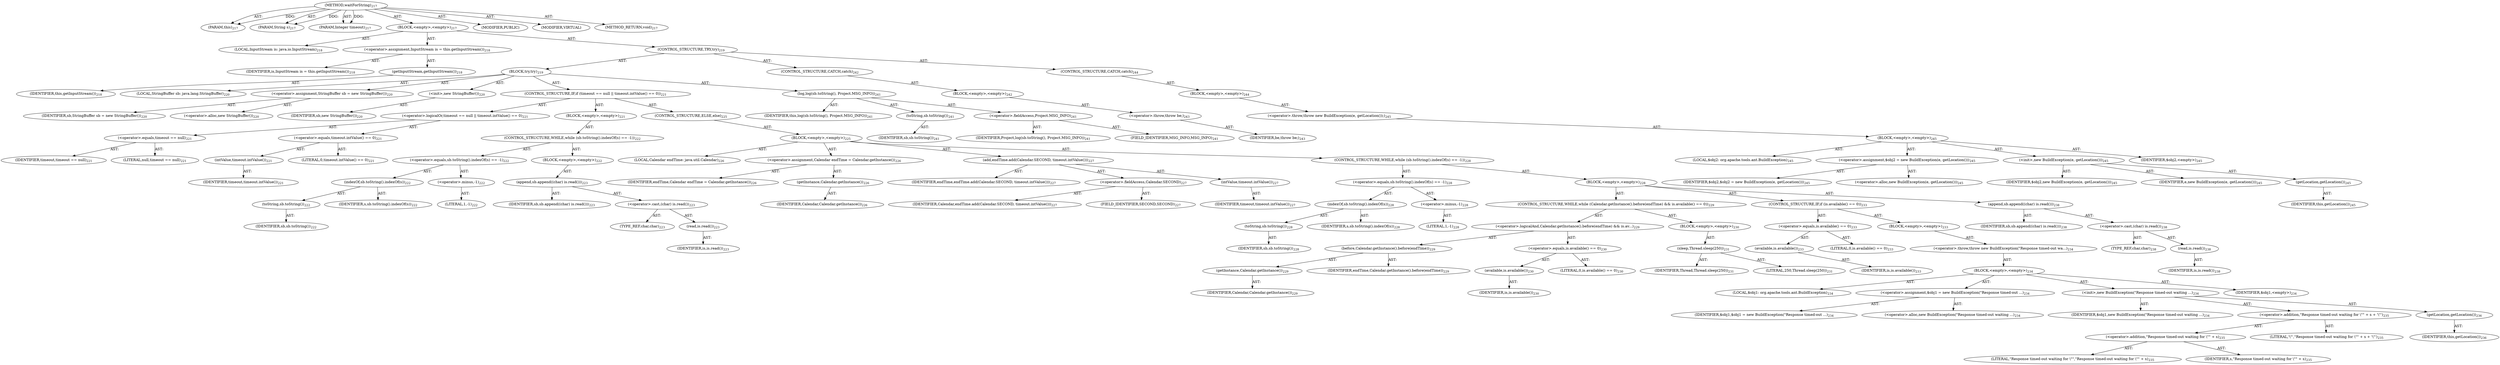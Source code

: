 digraph "waitForString" {  
"111669149708" [label = <(METHOD,waitForString)<SUB>217</SUB>> ]
"115964117001" [label = <(PARAM,this)<SUB>217</SUB>> ]
"115964117029" [label = <(PARAM,String s)<SUB>217</SUB>> ]
"115964117030" [label = <(PARAM,Integer timeout)<SUB>217</SUB>> ]
"25769803790" [label = <(BLOCK,&lt;empty&gt;,&lt;empty&gt;)<SUB>217</SUB>> ]
"94489280513" [label = <(LOCAL,InputStream is: java.io.InputStream)<SUB>218</SUB>> ]
"30064771108" [label = <(&lt;operator&gt;.assignment,InputStream is = this.getInputStream())<SUB>218</SUB>> ]
"68719476792" [label = <(IDENTIFIER,is,InputStream is = this.getInputStream())<SUB>218</SUB>> ]
"30064771109" [label = <(getInputStream,getInputStream())<SUB>218</SUB>> ]
"68719476746" [label = <(IDENTIFIER,this,getInputStream())<SUB>218</SUB>> ]
"47244640257" [label = <(CONTROL_STRUCTURE,TRY,try)<SUB>219</SUB>> ]
"25769803791" [label = <(BLOCK,try,try)<SUB>219</SUB>> ]
"94489280514" [label = <(LOCAL,StringBuffer sb: java.lang.StringBuffer)<SUB>220</SUB>> ]
"30064771110" [label = <(&lt;operator&gt;.assignment,StringBuffer sb = new StringBuffer())<SUB>220</SUB>> ]
"68719476793" [label = <(IDENTIFIER,sb,StringBuffer sb = new StringBuffer())<SUB>220</SUB>> ]
"30064771111" [label = <(&lt;operator&gt;.alloc,new StringBuffer())<SUB>220</SUB>> ]
"30064771112" [label = <(&lt;init&gt;,new StringBuffer())<SUB>220</SUB>> ]
"68719476794" [label = <(IDENTIFIER,sb,new StringBuffer())<SUB>220</SUB>> ]
"47244640258" [label = <(CONTROL_STRUCTURE,IF,if (timeout == null || timeout.intValue() == 0))<SUB>221</SUB>> ]
"30064771113" [label = <(&lt;operator&gt;.logicalOr,timeout == null || timeout.intValue() == 0)<SUB>221</SUB>> ]
"30064771114" [label = <(&lt;operator&gt;.equals,timeout == null)<SUB>221</SUB>> ]
"68719476795" [label = <(IDENTIFIER,timeout,timeout == null)<SUB>221</SUB>> ]
"90194313222" [label = <(LITERAL,null,timeout == null)<SUB>221</SUB>> ]
"30064771115" [label = <(&lt;operator&gt;.equals,timeout.intValue() == 0)<SUB>221</SUB>> ]
"30064771116" [label = <(intValue,timeout.intValue())<SUB>221</SUB>> ]
"68719476796" [label = <(IDENTIFIER,timeout,timeout.intValue())<SUB>221</SUB>> ]
"90194313223" [label = <(LITERAL,0,timeout.intValue() == 0)<SUB>221</SUB>> ]
"25769803792" [label = <(BLOCK,&lt;empty&gt;,&lt;empty&gt;)<SUB>221</SUB>> ]
"47244640259" [label = <(CONTROL_STRUCTURE,WHILE,while (sb.toString().indexOf(s) == -1))<SUB>222</SUB>> ]
"30064771117" [label = <(&lt;operator&gt;.equals,sb.toString().indexOf(s) == -1)<SUB>222</SUB>> ]
"30064771118" [label = <(indexOf,sb.toString().indexOf(s))<SUB>222</SUB>> ]
"30064771119" [label = <(toString,sb.toString())<SUB>222</SUB>> ]
"68719476797" [label = <(IDENTIFIER,sb,sb.toString())<SUB>222</SUB>> ]
"68719476798" [label = <(IDENTIFIER,s,sb.toString().indexOf(s))<SUB>222</SUB>> ]
"30064771120" [label = <(&lt;operator&gt;.minus,-1)<SUB>222</SUB>> ]
"90194313224" [label = <(LITERAL,1,-1)<SUB>222</SUB>> ]
"25769803793" [label = <(BLOCK,&lt;empty&gt;,&lt;empty&gt;)<SUB>222</SUB>> ]
"30064771121" [label = <(append,sb.append((char) is.read()))<SUB>223</SUB>> ]
"68719476799" [label = <(IDENTIFIER,sb,sb.append((char) is.read()))<SUB>223</SUB>> ]
"30064771122" [label = <(&lt;operator&gt;.cast,(char) is.read())<SUB>223</SUB>> ]
"180388626432" [label = <(TYPE_REF,char,char)<SUB>223</SUB>> ]
"30064771123" [label = <(read,is.read())<SUB>223</SUB>> ]
"68719476800" [label = <(IDENTIFIER,is,is.read())<SUB>223</SUB>> ]
"47244640260" [label = <(CONTROL_STRUCTURE,ELSE,else)<SUB>225</SUB>> ]
"25769803794" [label = <(BLOCK,&lt;empty&gt;,&lt;empty&gt;)<SUB>225</SUB>> ]
"94489280515" [label = <(LOCAL,Calendar endTime: java.util.Calendar)<SUB>226</SUB>> ]
"30064771124" [label = <(&lt;operator&gt;.assignment,Calendar endTime = Calendar.getInstance())<SUB>226</SUB>> ]
"68719476801" [label = <(IDENTIFIER,endTime,Calendar endTime = Calendar.getInstance())<SUB>226</SUB>> ]
"30064771125" [label = <(getInstance,Calendar.getInstance())<SUB>226</SUB>> ]
"68719476802" [label = <(IDENTIFIER,Calendar,Calendar.getInstance())<SUB>226</SUB>> ]
"30064771126" [label = <(add,endTime.add(Calendar.SECOND, timeout.intValue()))<SUB>227</SUB>> ]
"68719476803" [label = <(IDENTIFIER,endTime,endTime.add(Calendar.SECOND, timeout.intValue()))<SUB>227</SUB>> ]
"30064771127" [label = <(&lt;operator&gt;.fieldAccess,Calendar.SECOND)<SUB>227</SUB>> ]
"68719476804" [label = <(IDENTIFIER,Calendar,endTime.add(Calendar.SECOND, timeout.intValue()))<SUB>227</SUB>> ]
"55834574863" [label = <(FIELD_IDENTIFIER,SECOND,SECOND)<SUB>227</SUB>> ]
"30064771128" [label = <(intValue,timeout.intValue())<SUB>227</SUB>> ]
"68719476805" [label = <(IDENTIFIER,timeout,timeout.intValue())<SUB>227</SUB>> ]
"47244640261" [label = <(CONTROL_STRUCTURE,WHILE,while (sb.toString().indexOf(s) == -1))<SUB>228</SUB>> ]
"30064771129" [label = <(&lt;operator&gt;.equals,sb.toString().indexOf(s) == -1)<SUB>228</SUB>> ]
"30064771130" [label = <(indexOf,sb.toString().indexOf(s))<SUB>228</SUB>> ]
"30064771131" [label = <(toString,sb.toString())<SUB>228</SUB>> ]
"68719476806" [label = <(IDENTIFIER,sb,sb.toString())<SUB>228</SUB>> ]
"68719476807" [label = <(IDENTIFIER,s,sb.toString().indexOf(s))<SUB>228</SUB>> ]
"30064771132" [label = <(&lt;operator&gt;.minus,-1)<SUB>228</SUB>> ]
"90194313225" [label = <(LITERAL,1,-1)<SUB>228</SUB>> ]
"25769803795" [label = <(BLOCK,&lt;empty&gt;,&lt;empty&gt;)<SUB>228</SUB>> ]
"47244640262" [label = <(CONTROL_STRUCTURE,WHILE,while (Calendar.getInstance().before(endTime) &amp;&amp; is.available() == 0))<SUB>229</SUB>> ]
"30064771133" [label = <(&lt;operator&gt;.logicalAnd,Calendar.getInstance().before(endTime) &amp;&amp; is.av...)<SUB>229</SUB>> ]
"30064771134" [label = <(before,Calendar.getInstance().before(endTime))<SUB>229</SUB>> ]
"30064771135" [label = <(getInstance,Calendar.getInstance())<SUB>229</SUB>> ]
"68719476808" [label = <(IDENTIFIER,Calendar,Calendar.getInstance())<SUB>229</SUB>> ]
"68719476809" [label = <(IDENTIFIER,endTime,Calendar.getInstance().before(endTime))<SUB>229</SUB>> ]
"30064771136" [label = <(&lt;operator&gt;.equals,is.available() == 0)<SUB>230</SUB>> ]
"30064771137" [label = <(available,is.available())<SUB>230</SUB>> ]
"68719476810" [label = <(IDENTIFIER,is,is.available())<SUB>230</SUB>> ]
"90194313226" [label = <(LITERAL,0,is.available() == 0)<SUB>230</SUB>> ]
"25769803796" [label = <(BLOCK,&lt;empty&gt;,&lt;empty&gt;)<SUB>230</SUB>> ]
"30064771138" [label = <(sleep,Thread.sleep(250))<SUB>231</SUB>> ]
"68719476811" [label = <(IDENTIFIER,Thread,Thread.sleep(250))<SUB>231</SUB>> ]
"90194313227" [label = <(LITERAL,250,Thread.sleep(250))<SUB>231</SUB>> ]
"47244640263" [label = <(CONTROL_STRUCTURE,IF,if (is.available() == 0))<SUB>233</SUB>> ]
"30064771139" [label = <(&lt;operator&gt;.equals,is.available() == 0)<SUB>233</SUB>> ]
"30064771140" [label = <(available,is.available())<SUB>233</SUB>> ]
"68719476812" [label = <(IDENTIFIER,is,is.available())<SUB>233</SUB>> ]
"90194313228" [label = <(LITERAL,0,is.available() == 0)<SUB>233</SUB>> ]
"25769803797" [label = <(BLOCK,&lt;empty&gt;,&lt;empty&gt;)<SUB>233</SUB>> ]
"30064771141" [label = <(&lt;operator&gt;.throw,throw new BuildException(&quot;Response timed-out wa...)<SUB>234</SUB>> ]
"25769803798" [label = <(BLOCK,&lt;empty&gt;,&lt;empty&gt;)<SUB>234</SUB>> ]
"94489280516" [label = <(LOCAL,$obj1: org.apache.tools.ant.BuildException)<SUB>234</SUB>> ]
"30064771142" [label = <(&lt;operator&gt;.assignment,$obj1 = new BuildException(&quot;Response timed-out ...)<SUB>234</SUB>> ]
"68719476813" [label = <(IDENTIFIER,$obj1,$obj1 = new BuildException(&quot;Response timed-out ...)<SUB>234</SUB>> ]
"30064771143" [label = <(&lt;operator&gt;.alloc,new BuildException(&quot;Response timed-out waiting ...)<SUB>234</SUB>> ]
"30064771144" [label = <(&lt;init&gt;,new BuildException(&quot;Response timed-out waiting ...)<SUB>234</SUB>> ]
"68719476814" [label = <(IDENTIFIER,$obj1,new BuildException(&quot;Response timed-out waiting ...)<SUB>234</SUB>> ]
"30064771145" [label = <(&lt;operator&gt;.addition,&quot;Response timed-out waiting for \&quot;&quot; + s + '\&quot;')<SUB>235</SUB>> ]
"30064771146" [label = <(&lt;operator&gt;.addition,&quot;Response timed-out waiting for \&quot;&quot; + s)<SUB>235</SUB>> ]
"90194313229" [label = <(LITERAL,&quot;Response timed-out waiting for \&quot;&quot;,&quot;Response timed-out waiting for \&quot;&quot; + s)<SUB>235</SUB>> ]
"68719476815" [label = <(IDENTIFIER,s,&quot;Response timed-out waiting for \&quot;&quot; + s)<SUB>235</SUB>> ]
"90194313230" [label = <(LITERAL,'\&quot;',&quot;Response timed-out waiting for \&quot;&quot; + s + '\&quot;')<SUB>235</SUB>> ]
"30064771147" [label = <(getLocation,getLocation())<SUB>236</SUB>> ]
"68719476747" [label = <(IDENTIFIER,this,getLocation())<SUB>236</SUB>> ]
"68719476816" [label = <(IDENTIFIER,$obj1,&lt;empty&gt;)<SUB>234</SUB>> ]
"30064771148" [label = <(append,sb.append((char) is.read()))<SUB>238</SUB>> ]
"68719476817" [label = <(IDENTIFIER,sb,sb.append((char) is.read()))<SUB>238</SUB>> ]
"30064771149" [label = <(&lt;operator&gt;.cast,(char) is.read())<SUB>238</SUB>> ]
"180388626433" [label = <(TYPE_REF,char,char)<SUB>238</SUB>> ]
"30064771150" [label = <(read,is.read())<SUB>238</SUB>> ]
"68719476818" [label = <(IDENTIFIER,is,is.read())<SUB>238</SUB>> ]
"30064771151" [label = <(log,log(sb.toString(), Project.MSG_INFO))<SUB>241</SUB>> ]
"68719476748" [label = <(IDENTIFIER,this,log(sb.toString(), Project.MSG_INFO))<SUB>241</SUB>> ]
"30064771152" [label = <(toString,sb.toString())<SUB>241</SUB>> ]
"68719476819" [label = <(IDENTIFIER,sb,sb.toString())<SUB>241</SUB>> ]
"30064771153" [label = <(&lt;operator&gt;.fieldAccess,Project.MSG_INFO)<SUB>241</SUB>> ]
"68719476820" [label = <(IDENTIFIER,Project,log(sb.toString(), Project.MSG_INFO))<SUB>241</SUB>> ]
"55834574864" [label = <(FIELD_IDENTIFIER,MSG_INFO,MSG_INFO)<SUB>241</SUB>> ]
"47244640264" [label = <(CONTROL_STRUCTURE,CATCH,catch)<SUB>242</SUB>> ]
"25769803799" [label = <(BLOCK,&lt;empty&gt;,&lt;empty&gt;)<SUB>242</SUB>> ]
"30064771154" [label = <(&lt;operator&gt;.throw,throw be;)<SUB>243</SUB>> ]
"68719476821" [label = <(IDENTIFIER,be,throw be;)<SUB>243</SUB>> ]
"47244640265" [label = <(CONTROL_STRUCTURE,CATCH,catch)<SUB>244</SUB>> ]
"25769803800" [label = <(BLOCK,&lt;empty&gt;,&lt;empty&gt;)<SUB>244</SUB>> ]
"30064771155" [label = <(&lt;operator&gt;.throw,throw new BuildException(e, getLocation());)<SUB>245</SUB>> ]
"25769803801" [label = <(BLOCK,&lt;empty&gt;,&lt;empty&gt;)<SUB>245</SUB>> ]
"94489280517" [label = <(LOCAL,$obj2: org.apache.tools.ant.BuildException)<SUB>245</SUB>> ]
"30064771156" [label = <(&lt;operator&gt;.assignment,$obj2 = new BuildException(e, getLocation()))<SUB>245</SUB>> ]
"68719476822" [label = <(IDENTIFIER,$obj2,$obj2 = new BuildException(e, getLocation()))<SUB>245</SUB>> ]
"30064771157" [label = <(&lt;operator&gt;.alloc,new BuildException(e, getLocation()))<SUB>245</SUB>> ]
"30064771158" [label = <(&lt;init&gt;,new BuildException(e, getLocation()))<SUB>245</SUB>> ]
"68719476823" [label = <(IDENTIFIER,$obj2,new BuildException(e, getLocation()))<SUB>245</SUB>> ]
"68719476824" [label = <(IDENTIFIER,e,new BuildException(e, getLocation()))<SUB>245</SUB>> ]
"30064771159" [label = <(getLocation,getLocation())<SUB>245</SUB>> ]
"68719476749" [label = <(IDENTIFIER,this,getLocation())<SUB>245</SUB>> ]
"68719476825" [label = <(IDENTIFIER,$obj2,&lt;empty&gt;)<SUB>245</SUB>> ]
"133143986215" [label = <(MODIFIER,PUBLIC)> ]
"133143986216" [label = <(MODIFIER,VIRTUAL)> ]
"128849018892" [label = <(METHOD_RETURN,void)<SUB>217</SUB>> ]
  "111669149708" -> "115964117001"  [ label = "AST: "] 
  "111669149708" -> "115964117029"  [ label = "AST: "] 
  "111669149708" -> "115964117030"  [ label = "AST: "] 
  "111669149708" -> "25769803790"  [ label = "AST: "] 
  "111669149708" -> "133143986215"  [ label = "AST: "] 
  "111669149708" -> "133143986216"  [ label = "AST: "] 
  "111669149708" -> "128849018892"  [ label = "AST: "] 
  "25769803790" -> "94489280513"  [ label = "AST: "] 
  "25769803790" -> "30064771108"  [ label = "AST: "] 
  "25769803790" -> "47244640257"  [ label = "AST: "] 
  "30064771108" -> "68719476792"  [ label = "AST: "] 
  "30064771108" -> "30064771109"  [ label = "AST: "] 
  "30064771109" -> "68719476746"  [ label = "AST: "] 
  "47244640257" -> "25769803791"  [ label = "AST: "] 
  "47244640257" -> "47244640264"  [ label = "AST: "] 
  "47244640257" -> "47244640265"  [ label = "AST: "] 
  "25769803791" -> "94489280514"  [ label = "AST: "] 
  "25769803791" -> "30064771110"  [ label = "AST: "] 
  "25769803791" -> "30064771112"  [ label = "AST: "] 
  "25769803791" -> "47244640258"  [ label = "AST: "] 
  "25769803791" -> "30064771151"  [ label = "AST: "] 
  "30064771110" -> "68719476793"  [ label = "AST: "] 
  "30064771110" -> "30064771111"  [ label = "AST: "] 
  "30064771112" -> "68719476794"  [ label = "AST: "] 
  "47244640258" -> "30064771113"  [ label = "AST: "] 
  "47244640258" -> "25769803792"  [ label = "AST: "] 
  "47244640258" -> "47244640260"  [ label = "AST: "] 
  "30064771113" -> "30064771114"  [ label = "AST: "] 
  "30064771113" -> "30064771115"  [ label = "AST: "] 
  "30064771114" -> "68719476795"  [ label = "AST: "] 
  "30064771114" -> "90194313222"  [ label = "AST: "] 
  "30064771115" -> "30064771116"  [ label = "AST: "] 
  "30064771115" -> "90194313223"  [ label = "AST: "] 
  "30064771116" -> "68719476796"  [ label = "AST: "] 
  "25769803792" -> "47244640259"  [ label = "AST: "] 
  "47244640259" -> "30064771117"  [ label = "AST: "] 
  "47244640259" -> "25769803793"  [ label = "AST: "] 
  "30064771117" -> "30064771118"  [ label = "AST: "] 
  "30064771117" -> "30064771120"  [ label = "AST: "] 
  "30064771118" -> "30064771119"  [ label = "AST: "] 
  "30064771118" -> "68719476798"  [ label = "AST: "] 
  "30064771119" -> "68719476797"  [ label = "AST: "] 
  "30064771120" -> "90194313224"  [ label = "AST: "] 
  "25769803793" -> "30064771121"  [ label = "AST: "] 
  "30064771121" -> "68719476799"  [ label = "AST: "] 
  "30064771121" -> "30064771122"  [ label = "AST: "] 
  "30064771122" -> "180388626432"  [ label = "AST: "] 
  "30064771122" -> "30064771123"  [ label = "AST: "] 
  "30064771123" -> "68719476800"  [ label = "AST: "] 
  "47244640260" -> "25769803794"  [ label = "AST: "] 
  "25769803794" -> "94489280515"  [ label = "AST: "] 
  "25769803794" -> "30064771124"  [ label = "AST: "] 
  "25769803794" -> "30064771126"  [ label = "AST: "] 
  "25769803794" -> "47244640261"  [ label = "AST: "] 
  "30064771124" -> "68719476801"  [ label = "AST: "] 
  "30064771124" -> "30064771125"  [ label = "AST: "] 
  "30064771125" -> "68719476802"  [ label = "AST: "] 
  "30064771126" -> "68719476803"  [ label = "AST: "] 
  "30064771126" -> "30064771127"  [ label = "AST: "] 
  "30064771126" -> "30064771128"  [ label = "AST: "] 
  "30064771127" -> "68719476804"  [ label = "AST: "] 
  "30064771127" -> "55834574863"  [ label = "AST: "] 
  "30064771128" -> "68719476805"  [ label = "AST: "] 
  "47244640261" -> "30064771129"  [ label = "AST: "] 
  "47244640261" -> "25769803795"  [ label = "AST: "] 
  "30064771129" -> "30064771130"  [ label = "AST: "] 
  "30064771129" -> "30064771132"  [ label = "AST: "] 
  "30064771130" -> "30064771131"  [ label = "AST: "] 
  "30064771130" -> "68719476807"  [ label = "AST: "] 
  "30064771131" -> "68719476806"  [ label = "AST: "] 
  "30064771132" -> "90194313225"  [ label = "AST: "] 
  "25769803795" -> "47244640262"  [ label = "AST: "] 
  "25769803795" -> "47244640263"  [ label = "AST: "] 
  "25769803795" -> "30064771148"  [ label = "AST: "] 
  "47244640262" -> "30064771133"  [ label = "AST: "] 
  "47244640262" -> "25769803796"  [ label = "AST: "] 
  "30064771133" -> "30064771134"  [ label = "AST: "] 
  "30064771133" -> "30064771136"  [ label = "AST: "] 
  "30064771134" -> "30064771135"  [ label = "AST: "] 
  "30064771134" -> "68719476809"  [ label = "AST: "] 
  "30064771135" -> "68719476808"  [ label = "AST: "] 
  "30064771136" -> "30064771137"  [ label = "AST: "] 
  "30064771136" -> "90194313226"  [ label = "AST: "] 
  "30064771137" -> "68719476810"  [ label = "AST: "] 
  "25769803796" -> "30064771138"  [ label = "AST: "] 
  "30064771138" -> "68719476811"  [ label = "AST: "] 
  "30064771138" -> "90194313227"  [ label = "AST: "] 
  "47244640263" -> "30064771139"  [ label = "AST: "] 
  "47244640263" -> "25769803797"  [ label = "AST: "] 
  "30064771139" -> "30064771140"  [ label = "AST: "] 
  "30064771139" -> "90194313228"  [ label = "AST: "] 
  "30064771140" -> "68719476812"  [ label = "AST: "] 
  "25769803797" -> "30064771141"  [ label = "AST: "] 
  "30064771141" -> "25769803798"  [ label = "AST: "] 
  "25769803798" -> "94489280516"  [ label = "AST: "] 
  "25769803798" -> "30064771142"  [ label = "AST: "] 
  "25769803798" -> "30064771144"  [ label = "AST: "] 
  "25769803798" -> "68719476816"  [ label = "AST: "] 
  "30064771142" -> "68719476813"  [ label = "AST: "] 
  "30064771142" -> "30064771143"  [ label = "AST: "] 
  "30064771144" -> "68719476814"  [ label = "AST: "] 
  "30064771144" -> "30064771145"  [ label = "AST: "] 
  "30064771144" -> "30064771147"  [ label = "AST: "] 
  "30064771145" -> "30064771146"  [ label = "AST: "] 
  "30064771145" -> "90194313230"  [ label = "AST: "] 
  "30064771146" -> "90194313229"  [ label = "AST: "] 
  "30064771146" -> "68719476815"  [ label = "AST: "] 
  "30064771147" -> "68719476747"  [ label = "AST: "] 
  "30064771148" -> "68719476817"  [ label = "AST: "] 
  "30064771148" -> "30064771149"  [ label = "AST: "] 
  "30064771149" -> "180388626433"  [ label = "AST: "] 
  "30064771149" -> "30064771150"  [ label = "AST: "] 
  "30064771150" -> "68719476818"  [ label = "AST: "] 
  "30064771151" -> "68719476748"  [ label = "AST: "] 
  "30064771151" -> "30064771152"  [ label = "AST: "] 
  "30064771151" -> "30064771153"  [ label = "AST: "] 
  "30064771152" -> "68719476819"  [ label = "AST: "] 
  "30064771153" -> "68719476820"  [ label = "AST: "] 
  "30064771153" -> "55834574864"  [ label = "AST: "] 
  "47244640264" -> "25769803799"  [ label = "AST: "] 
  "25769803799" -> "30064771154"  [ label = "AST: "] 
  "30064771154" -> "68719476821"  [ label = "AST: "] 
  "47244640265" -> "25769803800"  [ label = "AST: "] 
  "25769803800" -> "30064771155"  [ label = "AST: "] 
  "30064771155" -> "25769803801"  [ label = "AST: "] 
  "25769803801" -> "94489280517"  [ label = "AST: "] 
  "25769803801" -> "30064771156"  [ label = "AST: "] 
  "25769803801" -> "30064771158"  [ label = "AST: "] 
  "25769803801" -> "68719476825"  [ label = "AST: "] 
  "30064771156" -> "68719476822"  [ label = "AST: "] 
  "30064771156" -> "30064771157"  [ label = "AST: "] 
  "30064771158" -> "68719476823"  [ label = "AST: "] 
  "30064771158" -> "68719476824"  [ label = "AST: "] 
  "30064771158" -> "30064771159"  [ label = "AST: "] 
  "30064771159" -> "68719476749"  [ label = "AST: "] 
  "111669149708" -> "115964117001"  [ label = "DDG: "] 
  "111669149708" -> "115964117029"  [ label = "DDG: "] 
  "111669149708" -> "115964117030"  [ label = "DDG: "] 
}
